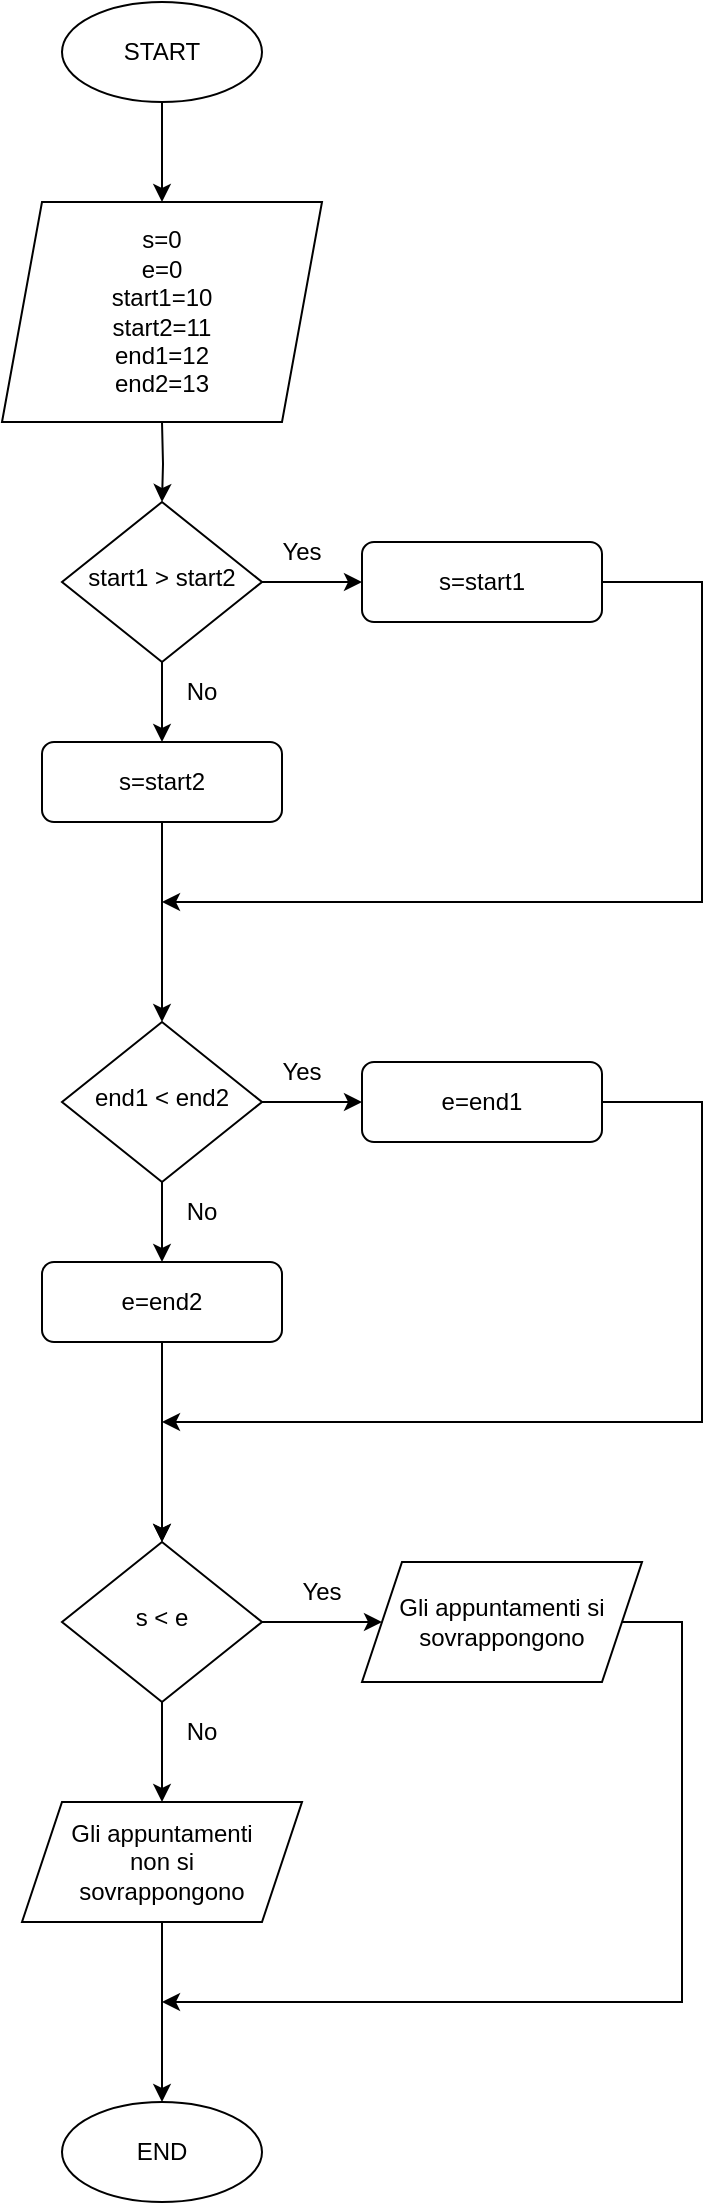 <mxfile version="20.4.0" type="device"><diagram id="C5RBs43oDa-KdzZeNtuy" name="Page-1"><mxGraphModel dx="2062" dy="1924" grid="1" gridSize="10" guides="1" tooltips="1" connect="1" arrows="1" fold="1" page="1" pageScale="1" pageWidth="827" pageHeight="1169" math="0" shadow="0"><root><mxCell id="WIyWlLk6GJQsqaUBKTNV-0"/><mxCell id="WIyWlLk6GJQsqaUBKTNV-1" parent="WIyWlLk6GJQsqaUBKTNV-0"/><mxCell id="-9E23nB9NI5MWcDZELc0-136" style="edgeStyle=orthogonalEdgeStyle;rounded=0;orthogonalLoop=1;jettySize=auto;html=1;exitX=0.5;exitY=1;exitDx=0;exitDy=0;entryX=0.5;entryY=0;entryDx=0;entryDy=0;" edge="1" parent="WIyWlLk6GJQsqaUBKTNV-1" target="-9E23nB9NI5MWcDZELc0-139"><mxGeometry relative="1" as="geometry"><mxPoint x="220" y="130" as="sourcePoint"/></mxGeometry></mxCell><mxCell id="-9E23nB9NI5MWcDZELc0-137" style="edgeStyle=orthogonalEdgeStyle;rounded=0;orthogonalLoop=1;jettySize=auto;html=1;exitX=0.5;exitY=1;exitDx=0;exitDy=0;entryX=0.5;entryY=0;entryDx=0;entryDy=0;" edge="1" parent="WIyWlLk6GJQsqaUBKTNV-1" source="-9E23nB9NI5MWcDZELc0-139" target="-9E23nB9NI5MWcDZELc0-146"><mxGeometry relative="1" as="geometry"/></mxCell><mxCell id="-9E23nB9NI5MWcDZELc0-138" style="edgeStyle=orthogonalEdgeStyle;rounded=0;orthogonalLoop=1;jettySize=auto;html=1;exitX=1;exitY=0.5;exitDx=0;exitDy=0;entryX=0;entryY=0.5;entryDx=0;entryDy=0;" edge="1" parent="WIyWlLk6GJQsqaUBKTNV-1" source="-9E23nB9NI5MWcDZELc0-139" target="-9E23nB9NI5MWcDZELc0-141"><mxGeometry relative="1" as="geometry"/></mxCell><mxCell id="-9E23nB9NI5MWcDZELc0-139" value="start1 &amp;gt; start2" style="rhombus;whiteSpace=wrap;html=1;shadow=0;fontFamily=Helvetica;fontSize=12;align=center;strokeWidth=1;spacing=6;spacingTop=-4;" vertex="1" parent="WIyWlLk6GJQsqaUBKTNV-1"><mxGeometry x="170" y="170" width="100" height="80" as="geometry"/></mxCell><mxCell id="-9E23nB9NI5MWcDZELc0-140" style="edgeStyle=orthogonalEdgeStyle;rounded=0;orthogonalLoop=1;jettySize=auto;html=1;exitX=1;exitY=0.5;exitDx=0;exitDy=0;" edge="1" parent="WIyWlLk6GJQsqaUBKTNV-1" source="-9E23nB9NI5MWcDZELc0-141"><mxGeometry relative="1" as="geometry"><mxPoint x="220" y="370" as="targetPoint"/><Array as="points"><mxPoint x="490" y="210"/><mxPoint x="490" y="370"/><mxPoint x="220" y="370"/></Array></mxGeometry></mxCell><mxCell id="-9E23nB9NI5MWcDZELc0-141" value="s=start1" style="rounded=1;whiteSpace=wrap;html=1;fontSize=12;glass=0;strokeWidth=1;shadow=0;" vertex="1" parent="WIyWlLk6GJQsqaUBKTNV-1"><mxGeometry x="320" y="190" width="120" height="40" as="geometry"/></mxCell><mxCell id="-9E23nB9NI5MWcDZELc0-142" style="edgeStyle=orthogonalEdgeStyle;rounded=0;orthogonalLoop=1;jettySize=auto;html=1;exitX=0.5;exitY=1;exitDx=0;exitDy=0;entryX=0.5;entryY=0;entryDx=0;entryDy=0;" edge="1" parent="WIyWlLk6GJQsqaUBKTNV-1"><mxGeometry relative="1" as="geometry"><mxPoint x="220" y="610" as="sourcePoint"/><mxPoint x="220" y="690" as="targetPoint"/></mxGeometry></mxCell><mxCell id="-9E23nB9NI5MWcDZELc0-143" style="edgeStyle=orthogonalEdgeStyle;rounded=0;orthogonalLoop=1;jettySize=auto;html=1;entryX=0.5;entryY=0;entryDx=0;entryDy=0;" edge="1" parent="WIyWlLk6GJQsqaUBKTNV-1" source="-9E23nB9NI5MWcDZELc0-144"><mxGeometry relative="1" as="geometry"><mxPoint x="220" y="20" as="targetPoint"/></mxGeometry></mxCell><mxCell id="-9E23nB9NI5MWcDZELc0-144" value="START" style="ellipse;whiteSpace=wrap;html=1;" vertex="1" parent="WIyWlLk6GJQsqaUBKTNV-1"><mxGeometry x="170" y="-80" width="100" height="50" as="geometry"/></mxCell><mxCell id="-9E23nB9NI5MWcDZELc0-145" style="edgeStyle=orthogonalEdgeStyle;rounded=0;orthogonalLoop=1;jettySize=auto;html=1;exitX=0.5;exitY=1;exitDx=0;exitDy=0;entryX=0.5;entryY=0;entryDx=0;entryDy=0;" edge="1" parent="WIyWlLk6GJQsqaUBKTNV-1" source="-9E23nB9NI5MWcDZELc0-146"><mxGeometry relative="1" as="geometry"><mxPoint x="220" y="430" as="targetPoint"/></mxGeometry></mxCell><mxCell id="-9E23nB9NI5MWcDZELc0-146" value="s=start2" style="rounded=1;whiteSpace=wrap;html=1;fontSize=12;glass=0;strokeWidth=1;shadow=0;" vertex="1" parent="WIyWlLk6GJQsqaUBKTNV-1"><mxGeometry x="160" y="290" width="120" height="40" as="geometry"/></mxCell><mxCell id="-9E23nB9NI5MWcDZELc0-147" value="Yes" style="text;html=1;strokeColor=none;fillColor=none;align=center;verticalAlign=middle;whiteSpace=wrap;rounded=0;" vertex="1" parent="WIyWlLk6GJQsqaUBKTNV-1"><mxGeometry x="280" y="190" width="20" height="10" as="geometry"/></mxCell><mxCell id="-9E23nB9NI5MWcDZELc0-148" value="No" style="text;html=1;strokeColor=none;fillColor=none;align=center;verticalAlign=middle;whiteSpace=wrap;rounded=0;" vertex="1" parent="WIyWlLk6GJQsqaUBKTNV-1"><mxGeometry x="230" y="260" width="20" height="10" as="geometry"/></mxCell><mxCell id="-9E23nB9NI5MWcDZELc0-149" style="edgeStyle=orthogonalEdgeStyle;rounded=0;orthogonalLoop=1;jettySize=auto;html=1;exitX=0.5;exitY=1;exitDx=0;exitDy=0;entryX=0.5;entryY=0;entryDx=0;entryDy=0;" edge="1" parent="WIyWlLk6GJQsqaUBKTNV-1" source="-9E23nB9NI5MWcDZELc0-151" target="-9E23nB9NI5MWcDZELc0-155"><mxGeometry relative="1" as="geometry"/></mxCell><mxCell id="-9E23nB9NI5MWcDZELc0-150" style="edgeStyle=orthogonalEdgeStyle;rounded=0;orthogonalLoop=1;jettySize=auto;html=1;exitX=1;exitY=0.5;exitDx=0;exitDy=0;entryX=0;entryY=0.5;entryDx=0;entryDy=0;" edge="1" parent="WIyWlLk6GJQsqaUBKTNV-1" source="-9E23nB9NI5MWcDZELc0-151" target="-9E23nB9NI5MWcDZELc0-153"><mxGeometry relative="1" as="geometry"/></mxCell><mxCell id="-9E23nB9NI5MWcDZELc0-151" value="end1 &amp;lt; end2" style="rhombus;whiteSpace=wrap;html=1;shadow=0;fontFamily=Helvetica;fontSize=12;align=center;strokeWidth=1;spacing=6;spacingTop=-4;" vertex="1" parent="WIyWlLk6GJQsqaUBKTNV-1"><mxGeometry x="170" y="430" width="100" height="80" as="geometry"/></mxCell><mxCell id="-9E23nB9NI5MWcDZELc0-152" style="edgeStyle=orthogonalEdgeStyle;rounded=0;orthogonalLoop=1;jettySize=auto;html=1;exitX=1;exitY=0.5;exitDx=0;exitDy=0;" edge="1" parent="WIyWlLk6GJQsqaUBKTNV-1" source="-9E23nB9NI5MWcDZELc0-153"><mxGeometry relative="1" as="geometry"><mxPoint x="220" y="630" as="targetPoint"/><Array as="points"><mxPoint x="490" y="470"/><mxPoint x="490" y="630"/><mxPoint x="220" y="630"/></Array></mxGeometry></mxCell><mxCell id="-9E23nB9NI5MWcDZELc0-153" value="e=end1" style="rounded=1;whiteSpace=wrap;html=1;fontSize=12;glass=0;strokeWidth=1;shadow=0;" vertex="1" parent="WIyWlLk6GJQsqaUBKTNV-1"><mxGeometry x="320" y="450" width="120" height="40" as="geometry"/></mxCell><mxCell id="-9E23nB9NI5MWcDZELc0-154" style="edgeStyle=orthogonalEdgeStyle;rounded=0;orthogonalLoop=1;jettySize=auto;html=1;exitX=0.5;exitY=1;exitDx=0;exitDy=0;entryX=0.5;entryY=0;entryDx=0;entryDy=0;" edge="1" parent="WIyWlLk6GJQsqaUBKTNV-1" source="-9E23nB9NI5MWcDZELc0-155"><mxGeometry relative="1" as="geometry"><mxPoint x="220" y="690" as="targetPoint"/></mxGeometry></mxCell><mxCell id="-9E23nB9NI5MWcDZELc0-155" value="e=end2" style="rounded=1;whiteSpace=wrap;html=1;fontSize=12;glass=0;strokeWidth=1;shadow=0;" vertex="1" parent="WIyWlLk6GJQsqaUBKTNV-1"><mxGeometry x="160" y="550" width="120" height="40" as="geometry"/></mxCell><mxCell id="-9E23nB9NI5MWcDZELc0-156" value="Yes" style="text;html=1;strokeColor=none;fillColor=none;align=center;verticalAlign=middle;whiteSpace=wrap;rounded=0;" vertex="1" parent="WIyWlLk6GJQsqaUBKTNV-1"><mxGeometry x="280" y="450" width="20" height="10" as="geometry"/></mxCell><mxCell id="-9E23nB9NI5MWcDZELc0-157" value="No" style="text;html=1;strokeColor=none;fillColor=none;align=center;verticalAlign=middle;whiteSpace=wrap;rounded=0;" vertex="1" parent="WIyWlLk6GJQsqaUBKTNV-1"><mxGeometry x="230" y="520" width="20" height="10" as="geometry"/></mxCell><mxCell id="-9E23nB9NI5MWcDZELc0-158" style="edgeStyle=orthogonalEdgeStyle;rounded=0;orthogonalLoop=1;jettySize=auto;html=1;exitX=0.5;exitY=1;exitDx=0;exitDy=0;entryX=0.5;entryY=0;entryDx=0;entryDy=0;" edge="1" parent="WIyWlLk6GJQsqaUBKTNV-1" source="-9E23nB9NI5MWcDZELc0-160" target="-9E23nB9NI5MWcDZELc0-163"><mxGeometry relative="1" as="geometry"/></mxCell><mxCell id="-9E23nB9NI5MWcDZELc0-159" style="edgeStyle=orthogonalEdgeStyle;rounded=0;orthogonalLoop=1;jettySize=auto;html=1;exitX=1;exitY=0.5;exitDx=0;exitDy=0;entryX=0;entryY=0.5;entryDx=0;entryDy=0;" edge="1" parent="WIyWlLk6GJQsqaUBKTNV-1" source="-9E23nB9NI5MWcDZELc0-160" target="-9E23nB9NI5MWcDZELc0-165"><mxGeometry relative="1" as="geometry"/></mxCell><mxCell id="-9E23nB9NI5MWcDZELc0-160" value="s &amp;lt; e" style="rhombus;whiteSpace=wrap;html=1;shadow=0;fontFamily=Helvetica;fontSize=12;align=center;strokeWidth=1;spacing=6;spacingTop=-4;" vertex="1" parent="WIyWlLk6GJQsqaUBKTNV-1"><mxGeometry x="170" y="690" width="100" height="80" as="geometry"/></mxCell><mxCell id="-9E23nB9NI5MWcDZELc0-161" value="END" style="ellipse;whiteSpace=wrap;html=1;" vertex="1" parent="WIyWlLk6GJQsqaUBKTNV-1"><mxGeometry x="170" y="970" width="100" height="50" as="geometry"/></mxCell><mxCell id="-9E23nB9NI5MWcDZELc0-162" style="edgeStyle=orthogonalEdgeStyle;rounded=0;orthogonalLoop=1;jettySize=auto;html=1;exitX=0.5;exitY=1;exitDx=0;exitDy=0;entryX=0.5;entryY=0;entryDx=0;entryDy=0;" edge="1" parent="WIyWlLk6GJQsqaUBKTNV-1" source="-9E23nB9NI5MWcDZELc0-163" target="-9E23nB9NI5MWcDZELc0-161"><mxGeometry relative="1" as="geometry"/></mxCell><mxCell id="-9E23nB9NI5MWcDZELc0-163" value="&lt;div&gt;Gli appuntamenti&lt;/div&gt;&lt;div&gt;non si &lt;br&gt;&lt;/div&gt;&lt;div&gt;sovrappongono&lt;br&gt;&lt;/div&gt;" style="shape=parallelogram;perimeter=parallelogramPerimeter;whiteSpace=wrap;html=1;fixedSize=1;" vertex="1" parent="WIyWlLk6GJQsqaUBKTNV-1"><mxGeometry x="150" y="820" width="140" height="60" as="geometry"/></mxCell><mxCell id="-9E23nB9NI5MWcDZELc0-164" style="edgeStyle=orthogonalEdgeStyle;rounded=0;orthogonalLoop=1;jettySize=auto;html=1;exitX=1;exitY=0.5;exitDx=0;exitDy=0;" edge="1" parent="WIyWlLk6GJQsqaUBKTNV-1" source="-9E23nB9NI5MWcDZELc0-165"><mxGeometry relative="1" as="geometry"><mxPoint x="220" y="920" as="targetPoint"/><Array as="points"><mxPoint x="480" y="730"/><mxPoint x="480" y="920"/></Array></mxGeometry></mxCell><mxCell id="-9E23nB9NI5MWcDZELc0-165" value="&lt;div&gt;Gli appuntamenti si &lt;br&gt;&lt;/div&gt;&lt;div&gt;sovrappongono&lt;br&gt;&lt;/div&gt;" style="shape=parallelogram;perimeter=parallelogramPerimeter;whiteSpace=wrap;html=1;fixedSize=1;" vertex="1" parent="WIyWlLk6GJQsqaUBKTNV-1"><mxGeometry x="320" y="700" width="140" height="60" as="geometry"/></mxCell><mxCell id="-9E23nB9NI5MWcDZELc0-166" value="Yes" style="text;html=1;strokeColor=none;fillColor=none;align=center;verticalAlign=middle;whiteSpace=wrap;rounded=0;" vertex="1" parent="WIyWlLk6GJQsqaUBKTNV-1"><mxGeometry x="290" y="710" width="20" height="10" as="geometry"/></mxCell><mxCell id="-9E23nB9NI5MWcDZELc0-167" value="No" style="text;html=1;strokeColor=none;fillColor=none;align=center;verticalAlign=middle;whiteSpace=wrap;rounded=0;" vertex="1" parent="WIyWlLk6GJQsqaUBKTNV-1"><mxGeometry x="230" y="780" width="20" height="10" as="geometry"/></mxCell><mxCell id="-9E23nB9NI5MWcDZELc0-168" value="&lt;div&gt;s=0&lt;/div&gt;&lt;div&gt;e=0&lt;/div&gt;&lt;div&gt;start1=10&lt;/div&gt;&lt;div&gt;start2=11&lt;/div&gt;&lt;div&gt;end1=12&lt;/div&gt;&lt;div&gt;end2=13&lt;br&gt;&lt;/div&gt;" style="shape=parallelogram;perimeter=parallelogramPerimeter;whiteSpace=wrap;html=1;fixedSize=1;" vertex="1" parent="WIyWlLk6GJQsqaUBKTNV-1"><mxGeometry x="140" y="20" width="160" height="110" as="geometry"/></mxCell></root></mxGraphModel></diagram></mxfile>